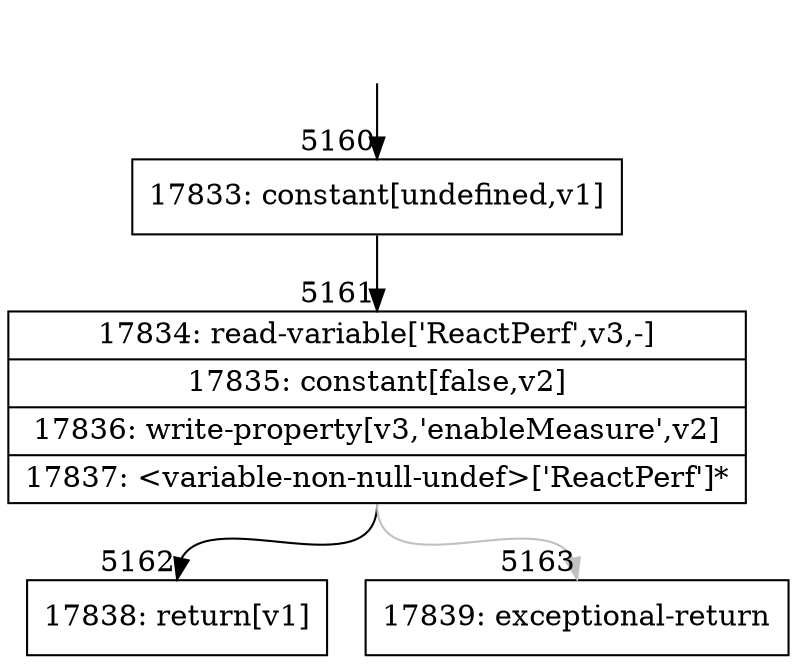 digraph {
rankdir="TD"
BB_entry347[shape=none,label=""];
BB_entry347 -> BB5160 [tailport=s, headport=n, headlabel="    5160"]
BB5160 [shape=record label="{17833: constant[undefined,v1]}" ] 
BB5160 -> BB5161 [tailport=s, headport=n, headlabel="      5161"]
BB5161 [shape=record label="{17834: read-variable['ReactPerf',v3,-]|17835: constant[false,v2]|17836: write-property[v3,'enableMeasure',v2]|17837: \<variable-non-null-undef\>['ReactPerf']*}" ] 
BB5161 -> BB5162 [tailport=s, headport=n, headlabel="      5162"]
BB5161 -> BB5163 [tailport=s, headport=n, color=gray, headlabel="      5163"]
BB5162 [shape=record label="{17838: return[v1]}" ] 
BB5163 [shape=record label="{17839: exceptional-return}" ] 
//#$~ 9408
}
